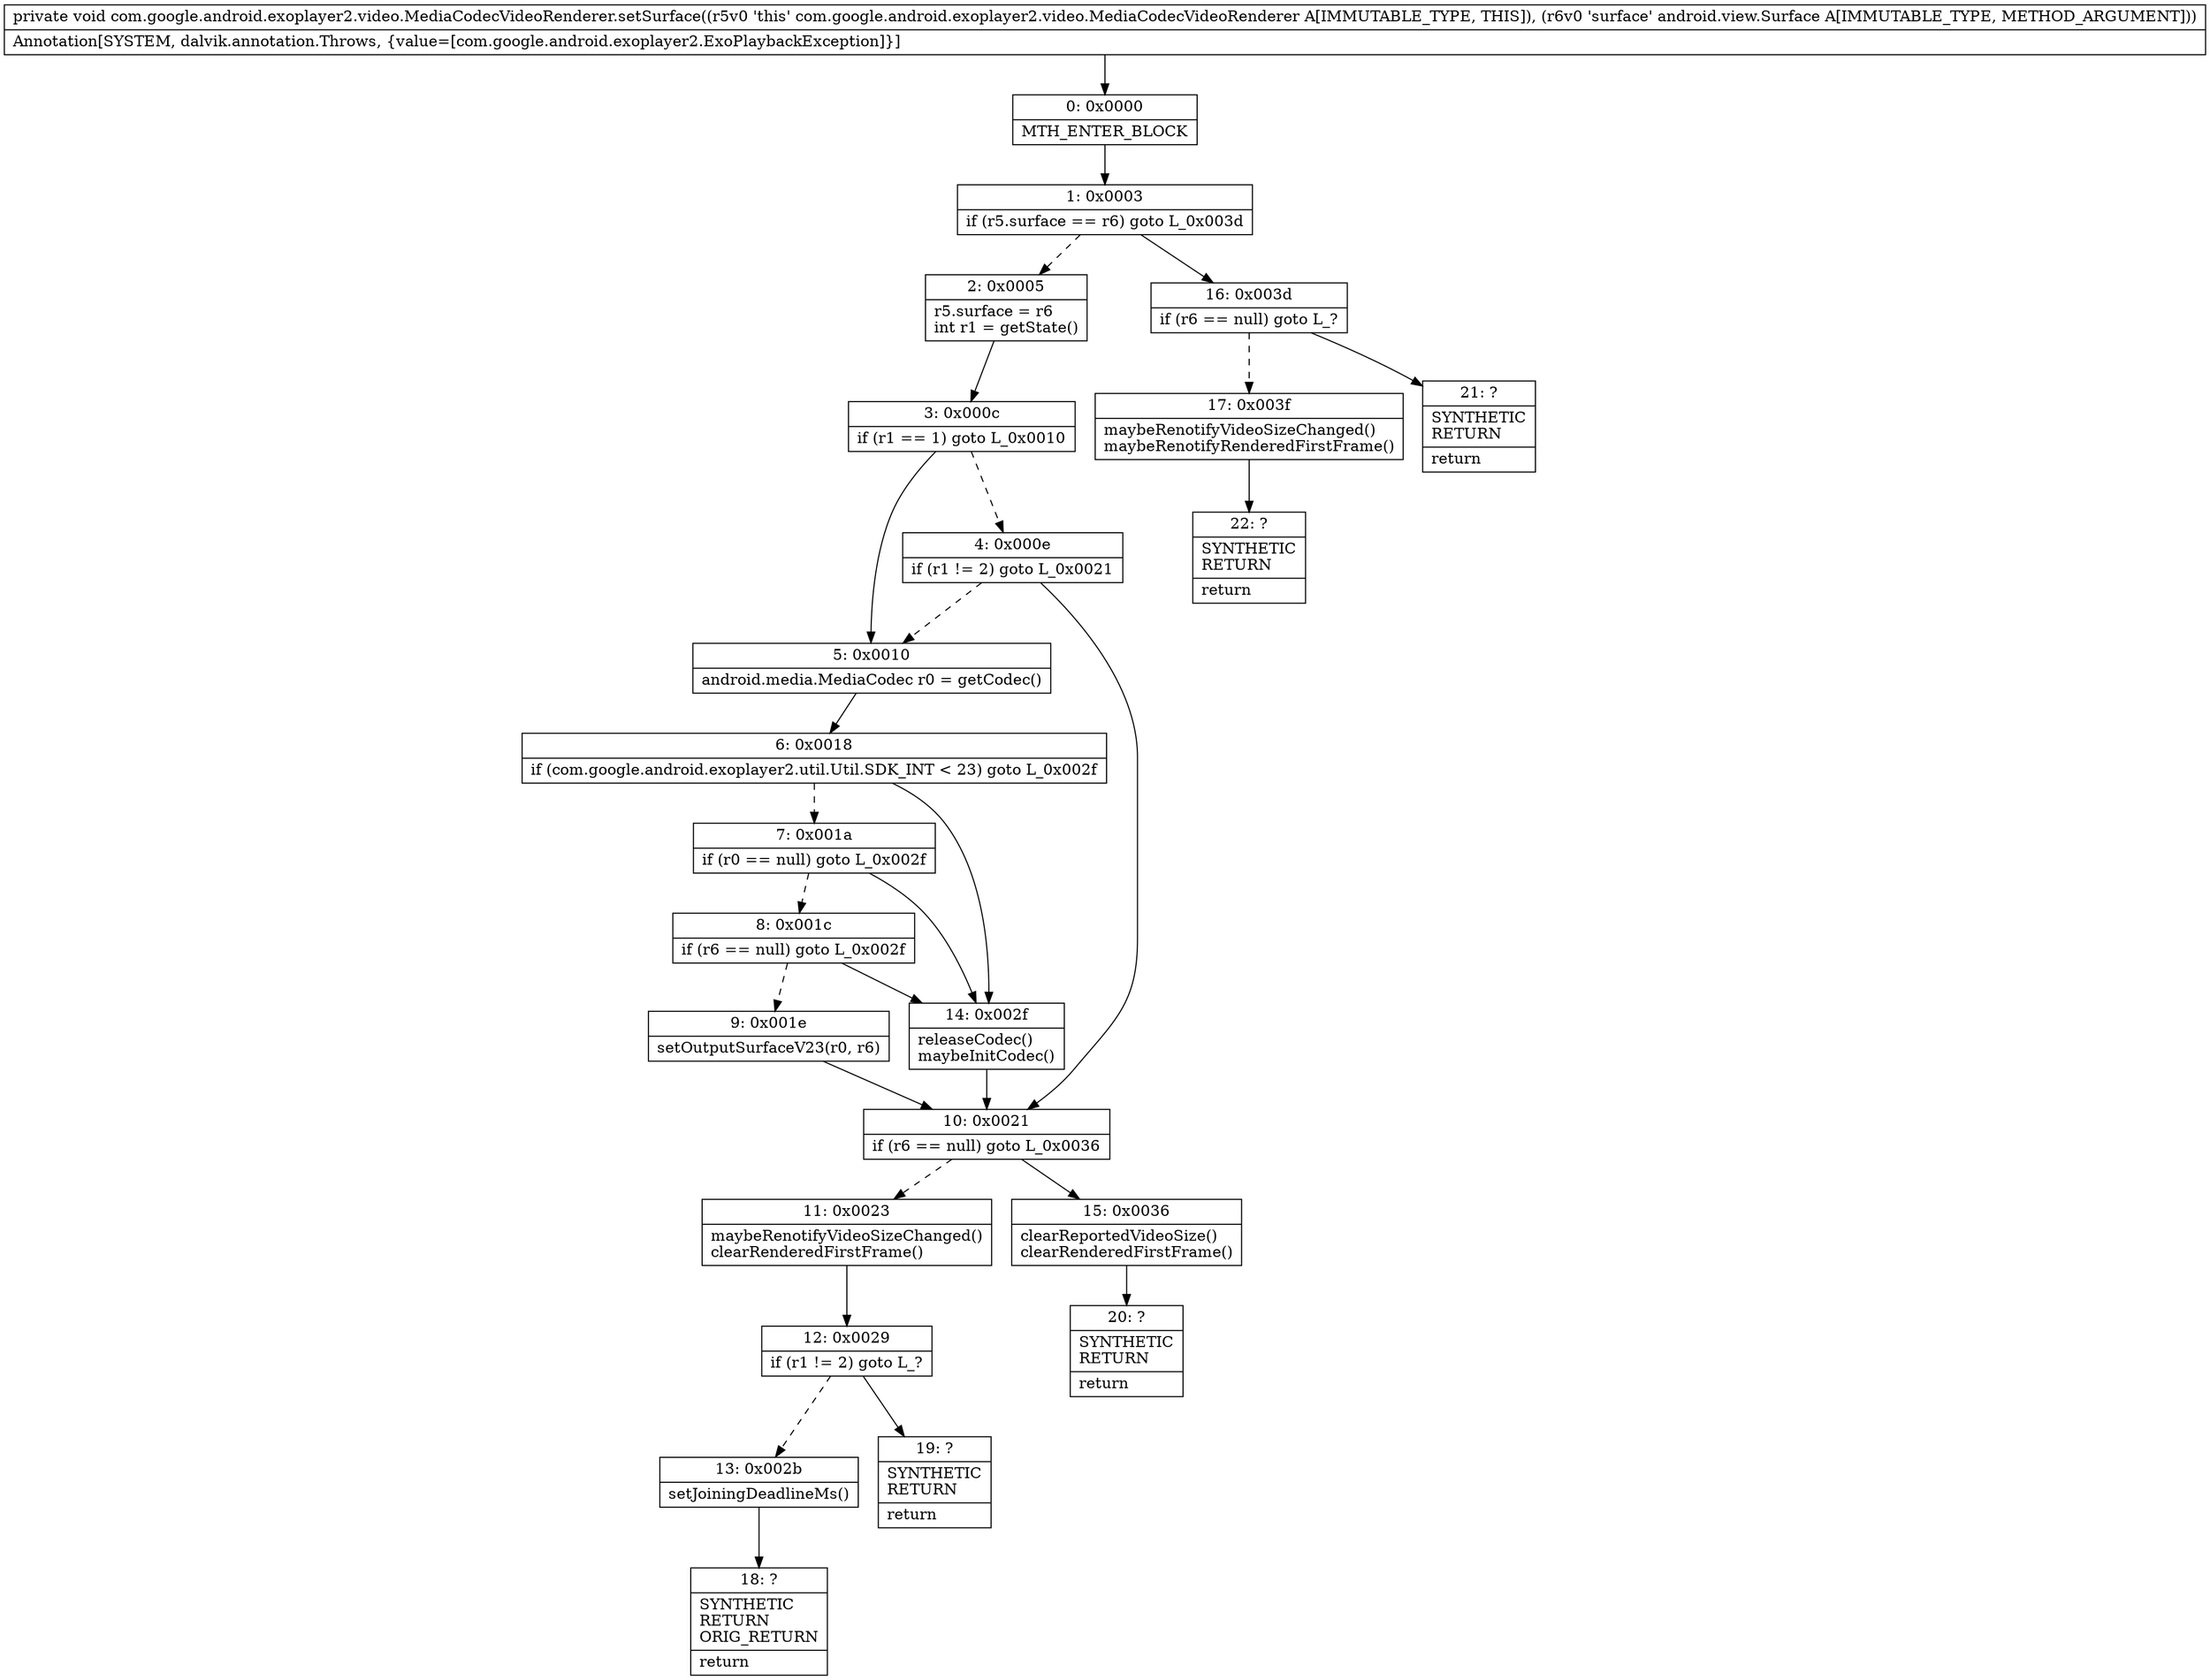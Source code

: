 digraph "CFG forcom.google.android.exoplayer2.video.MediaCodecVideoRenderer.setSurface(Landroid\/view\/Surface;)V" {
Node_0 [shape=record,label="{0\:\ 0x0000|MTH_ENTER_BLOCK\l}"];
Node_1 [shape=record,label="{1\:\ 0x0003|if (r5.surface == r6) goto L_0x003d\l}"];
Node_2 [shape=record,label="{2\:\ 0x0005|r5.surface = r6\lint r1 = getState()\l}"];
Node_3 [shape=record,label="{3\:\ 0x000c|if (r1 == 1) goto L_0x0010\l}"];
Node_4 [shape=record,label="{4\:\ 0x000e|if (r1 != 2) goto L_0x0021\l}"];
Node_5 [shape=record,label="{5\:\ 0x0010|android.media.MediaCodec r0 = getCodec()\l}"];
Node_6 [shape=record,label="{6\:\ 0x0018|if (com.google.android.exoplayer2.util.Util.SDK_INT \< 23) goto L_0x002f\l}"];
Node_7 [shape=record,label="{7\:\ 0x001a|if (r0 == null) goto L_0x002f\l}"];
Node_8 [shape=record,label="{8\:\ 0x001c|if (r6 == null) goto L_0x002f\l}"];
Node_9 [shape=record,label="{9\:\ 0x001e|setOutputSurfaceV23(r0, r6)\l}"];
Node_10 [shape=record,label="{10\:\ 0x0021|if (r6 == null) goto L_0x0036\l}"];
Node_11 [shape=record,label="{11\:\ 0x0023|maybeRenotifyVideoSizeChanged()\lclearRenderedFirstFrame()\l}"];
Node_12 [shape=record,label="{12\:\ 0x0029|if (r1 != 2) goto L_?\l}"];
Node_13 [shape=record,label="{13\:\ 0x002b|setJoiningDeadlineMs()\l}"];
Node_14 [shape=record,label="{14\:\ 0x002f|releaseCodec()\lmaybeInitCodec()\l}"];
Node_15 [shape=record,label="{15\:\ 0x0036|clearReportedVideoSize()\lclearRenderedFirstFrame()\l}"];
Node_16 [shape=record,label="{16\:\ 0x003d|if (r6 == null) goto L_?\l}"];
Node_17 [shape=record,label="{17\:\ 0x003f|maybeRenotifyVideoSizeChanged()\lmaybeRenotifyRenderedFirstFrame()\l}"];
Node_18 [shape=record,label="{18\:\ ?|SYNTHETIC\lRETURN\lORIG_RETURN\l|return\l}"];
Node_19 [shape=record,label="{19\:\ ?|SYNTHETIC\lRETURN\l|return\l}"];
Node_20 [shape=record,label="{20\:\ ?|SYNTHETIC\lRETURN\l|return\l}"];
Node_21 [shape=record,label="{21\:\ ?|SYNTHETIC\lRETURN\l|return\l}"];
Node_22 [shape=record,label="{22\:\ ?|SYNTHETIC\lRETURN\l|return\l}"];
MethodNode[shape=record,label="{private void com.google.android.exoplayer2.video.MediaCodecVideoRenderer.setSurface((r5v0 'this' com.google.android.exoplayer2.video.MediaCodecVideoRenderer A[IMMUTABLE_TYPE, THIS]), (r6v0 'surface' android.view.Surface A[IMMUTABLE_TYPE, METHOD_ARGUMENT]))  | Annotation[SYSTEM, dalvik.annotation.Throws, \{value=[com.google.android.exoplayer2.ExoPlaybackException]\}]\l}"];
MethodNode -> Node_0;
Node_0 -> Node_1;
Node_1 -> Node_2[style=dashed];
Node_1 -> Node_16;
Node_2 -> Node_3;
Node_3 -> Node_4[style=dashed];
Node_3 -> Node_5;
Node_4 -> Node_5[style=dashed];
Node_4 -> Node_10;
Node_5 -> Node_6;
Node_6 -> Node_7[style=dashed];
Node_6 -> Node_14;
Node_7 -> Node_8[style=dashed];
Node_7 -> Node_14;
Node_8 -> Node_9[style=dashed];
Node_8 -> Node_14;
Node_9 -> Node_10;
Node_10 -> Node_11[style=dashed];
Node_10 -> Node_15;
Node_11 -> Node_12;
Node_12 -> Node_13[style=dashed];
Node_12 -> Node_19;
Node_13 -> Node_18;
Node_14 -> Node_10;
Node_15 -> Node_20;
Node_16 -> Node_17[style=dashed];
Node_16 -> Node_21;
Node_17 -> Node_22;
}

